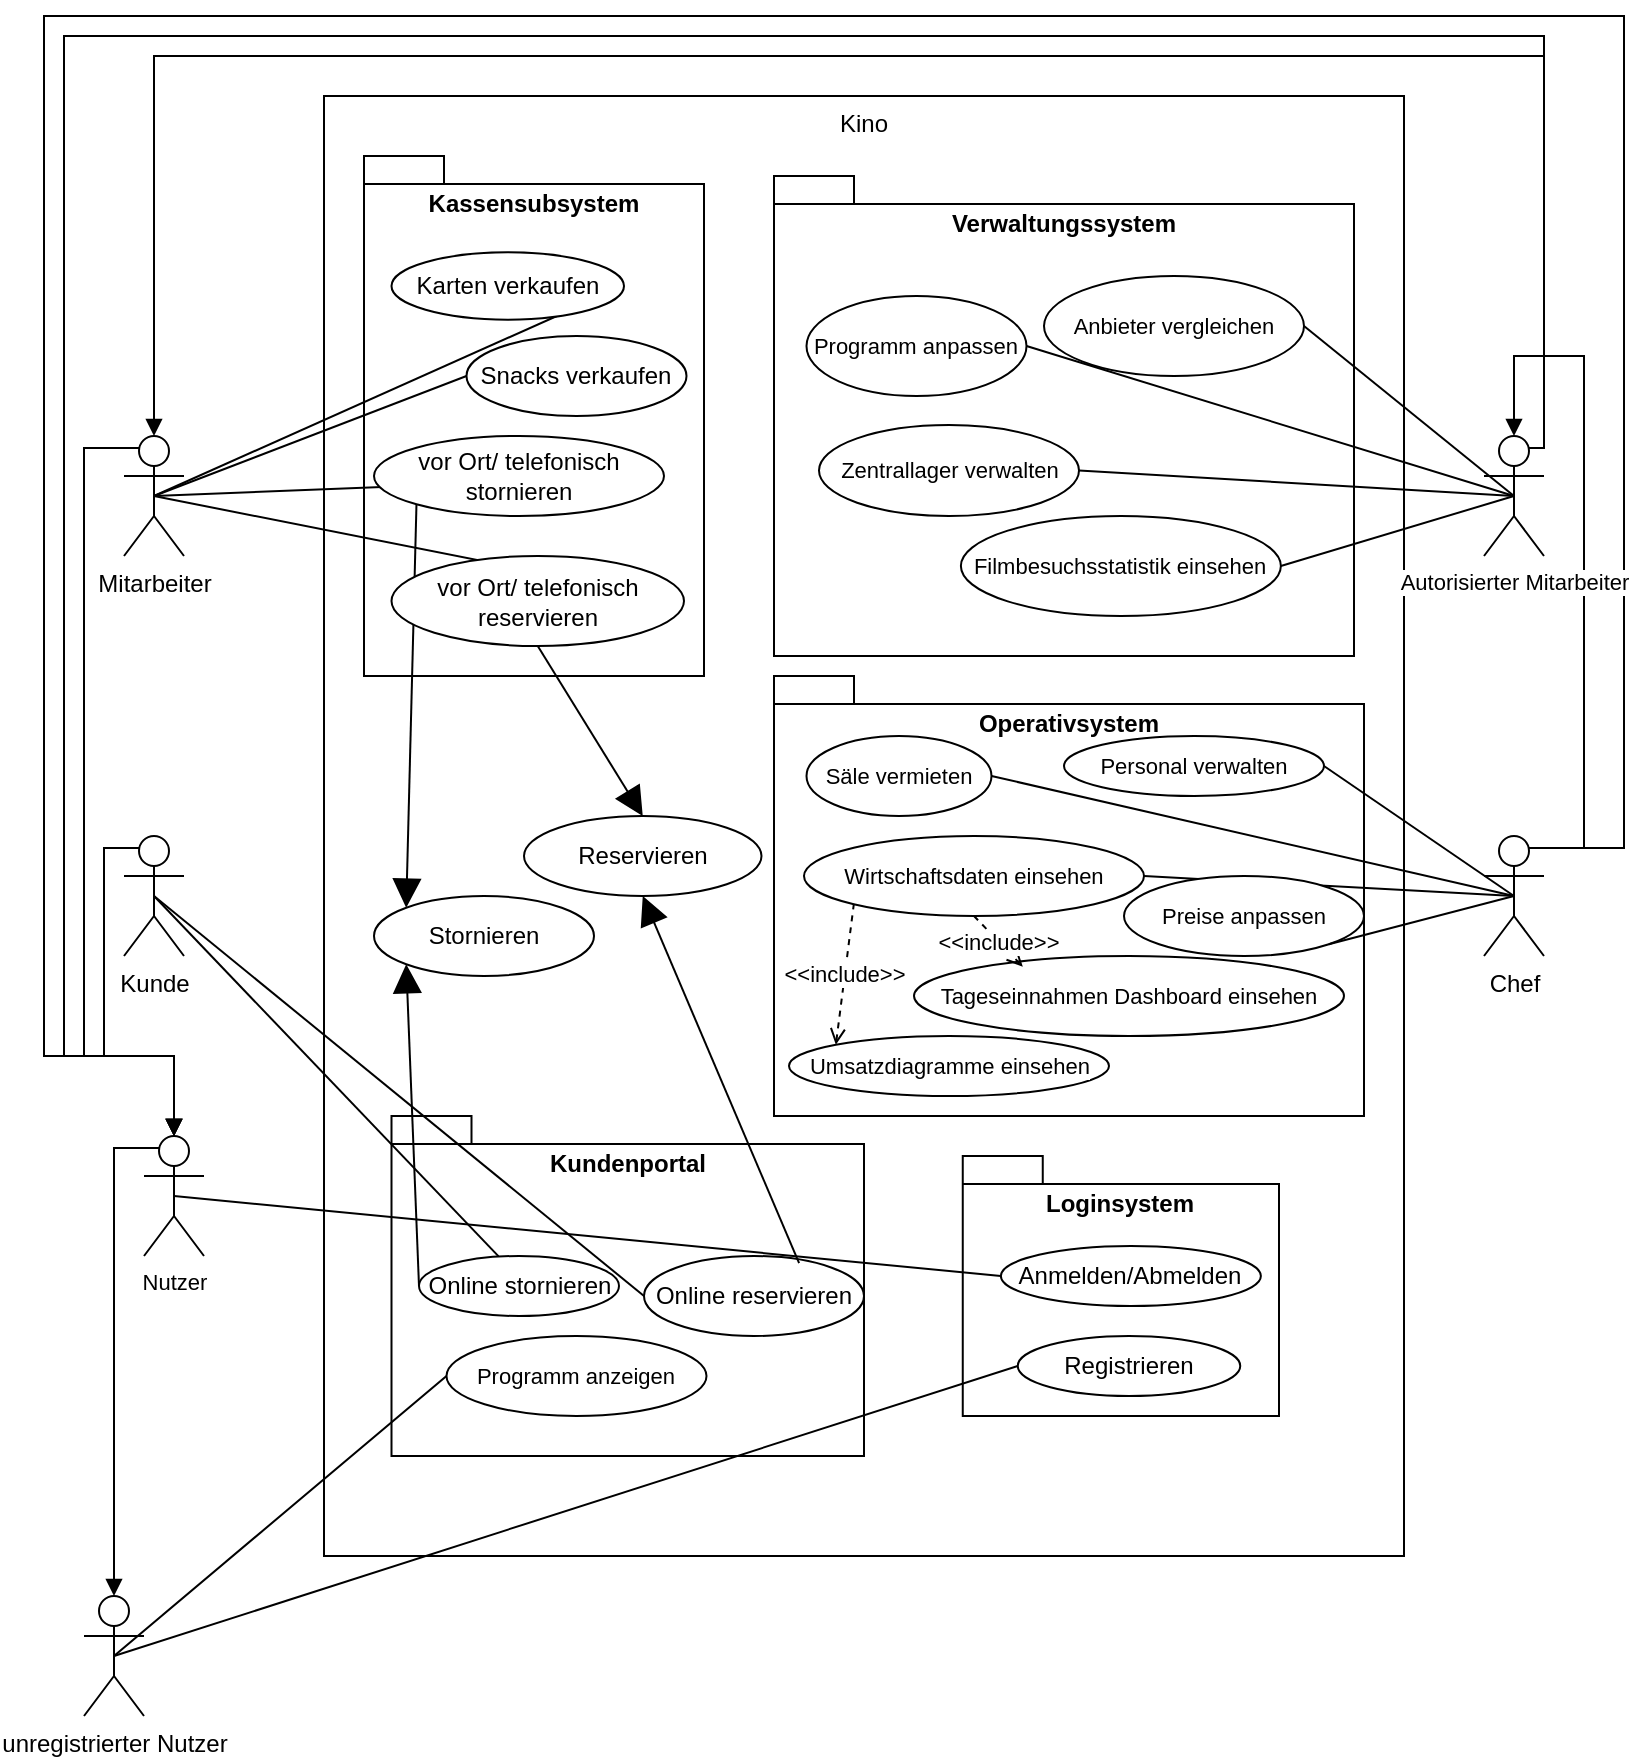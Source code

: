 <mxfile version="24.2.5" type="device">
  <diagram name="Page-1" id="mcp1PJNOSqDEv91YHYnR">
    <mxGraphModel dx="1050" dy="609" grid="1" gridSize="10" guides="1" tooltips="1" connect="1" arrows="1" fold="1" page="1" pageScale="1" pageWidth="850" pageHeight="1100" math="0" shadow="0">
      <root>
        <mxCell id="0" />
        <mxCell id="1" parent="0" />
        <mxCell id="X8HMs5meieHF2P_SXbaM-9" value="Kino" style="html=1;whiteSpace=wrap;verticalAlign=top;" parent="1" vertex="1">
          <mxGeometry x="180" y="130" width="540" height="730" as="geometry" />
        </mxCell>
        <mxCell id="VkydoZkAK0KneWHd4pO0-1" value="Operativsystem" style="shape=folder;fontStyle=1;spacingTop=10;tabWidth=40;tabHeight=14;tabPosition=left;html=1;whiteSpace=wrap;align=center;horizontal=1;verticalAlign=top;" parent="1" vertex="1">
          <mxGeometry x="405" y="420" width="295" height="220" as="geometry" />
        </mxCell>
        <mxCell id="X8HMs5meieHF2P_SXbaM-10" value="Kassensubsystem" style="shape=folder;fontStyle=1;spacingTop=10;tabWidth=40;tabHeight=14;tabPosition=left;html=1;whiteSpace=wrap;verticalAlign=top;" parent="1" vertex="1">
          <mxGeometry x="200" y="160" width="170" height="260" as="geometry" />
        </mxCell>
        <mxCell id="X8HMs5meieHF2P_SXbaM-1" value="Kunde" style="shape=umlActor;verticalLabelPosition=bottom;verticalAlign=top;html=1;" parent="1" vertex="1">
          <mxGeometry x="80" y="500" width="30" height="60" as="geometry" />
        </mxCell>
        <mxCell id="xfqGjSoW9sJtLygh_a_i-1" style="rounded=0;orthogonalLoop=1;jettySize=auto;html=1;exitX=0.5;exitY=0.5;exitDx=0;exitDy=0;exitPerimeter=0;entryX=1;entryY=0.5;entryDx=0;entryDy=0;endArrow=none;endFill=0;" edge="1" parent="1" source="X8HMs5meieHF2P_SXbaM-5" target="X8HMs5meieHF2P_SXbaM-41">
          <mxGeometry relative="1" as="geometry" />
        </mxCell>
        <mxCell id="X8HMs5meieHF2P_SXbaM-5" value="Chef" style="shape=umlActor;verticalLabelPosition=bottom;verticalAlign=top;html=1;" parent="1" vertex="1">
          <mxGeometry x="760" y="500" width="30" height="60" as="geometry" />
        </mxCell>
        <mxCell id="X8HMs5meieHF2P_SXbaM-24" style="edgeStyle=none;rounded=0;orthogonalLoop=1;jettySize=auto;html=1;exitX=0.5;exitY=0.5;exitDx=0;exitDy=0;exitPerimeter=0;entryX=1;entryY=0.5;entryDx=0;entryDy=0;strokeColor=default;align=center;verticalAlign=middle;fontFamily=Helvetica;fontSize=11;fontColor=default;labelBackgroundColor=default;endArrow=none;endFill=0;" parent="1" source="X8HMs5meieHF2P_SXbaM-3" target="X8HMs5meieHF2P_SXbaM-19" edge="1">
          <mxGeometry relative="1" as="geometry" />
        </mxCell>
        <mxCell id="X8HMs5meieHF2P_SXbaM-13" style="rounded=0;orthogonalLoop=1;jettySize=auto;html=1;exitX=0.5;exitY=0.5;exitDx=0;exitDy=0;exitPerimeter=0;entryX=1;entryY=0.5;entryDx=0;entryDy=0;endArrow=none;endFill=0;" parent="1" source="X8HMs5meieHF2P_SXbaM-3" target="X8HMs5meieHF2P_SXbaM-11" edge="1">
          <mxGeometry relative="1" as="geometry" />
        </mxCell>
        <mxCell id="X8HMs5meieHF2P_SXbaM-23" style="edgeStyle=none;rounded=0;orthogonalLoop=1;jettySize=auto;html=1;exitX=0.5;exitY=0.5;exitDx=0;exitDy=0;exitPerimeter=0;entryX=1;entryY=0.5;entryDx=0;entryDy=0;strokeColor=default;align=center;verticalAlign=middle;fontFamily=Helvetica;fontSize=11;fontColor=default;labelBackgroundColor=default;endArrow=none;endFill=0;" parent="1" source="X8HMs5meieHF2P_SXbaM-3" target="X8HMs5meieHF2P_SXbaM-15" edge="1">
          <mxGeometry relative="1" as="geometry" />
        </mxCell>
        <mxCell id="X8HMs5meieHF2P_SXbaM-20" value="Verwaltungssystem" style="shape=folder;fontStyle=1;spacingTop=10;tabWidth=40;tabHeight=14;tabPosition=left;html=1;whiteSpace=wrap;verticalAlign=top;" parent="1" vertex="1">
          <mxGeometry x="405" y="170" width="290" height="240" as="geometry" />
        </mxCell>
        <mxCell id="X8HMs5meieHF2P_SXbaM-52" style="edgeStyle=none;rounded=0;orthogonalLoop=1;jettySize=auto;html=1;exitX=0.5;exitY=0.5;exitDx=0;exitDy=0;exitPerimeter=0;entryX=1;entryY=0.5;entryDx=0;entryDy=0;strokeColor=default;align=center;verticalAlign=middle;fontFamily=Helvetica;fontSize=11;fontColor=default;labelBackgroundColor=default;endArrow=none;endFill=0;" parent="1" source="X8HMs5meieHF2P_SXbaM-26" target="X8HMs5meieHF2P_SXbaM-51" edge="1">
          <mxGeometry relative="1" as="geometry" />
        </mxCell>
        <mxCell id="X8HMs5meieHF2P_SXbaM-47" style="edgeStyle=none;rounded=0;orthogonalLoop=1;jettySize=auto;html=1;exitX=0.5;exitY=0.5;exitDx=0;exitDy=0;exitPerimeter=0;entryX=0;entryY=0.5;entryDx=0;entryDy=0;strokeColor=default;align=center;verticalAlign=middle;fontFamily=Helvetica;fontSize=11;fontColor=default;labelBackgroundColor=default;endArrow=none;endFill=0;" parent="1" source="X8HMs5meieHF2P_SXbaM-3" target="X8HMs5meieHF2P_SXbaM-45" edge="1">
          <mxGeometry relative="1" as="geometry" />
        </mxCell>
        <mxCell id="X8HMs5meieHF2P_SXbaM-3" value="Mitarbeiter" style="shape=umlActor;verticalLabelPosition=bottom;verticalAlign=top;html=1;" parent="1" vertex="1">
          <mxGeometry x="80" y="300" width="30" height="60" as="geometry" />
        </mxCell>
        <mxCell id="X8HMs5meieHF2P_SXbaM-32" style="edgeStyle=none;rounded=0;orthogonalLoop=1;jettySize=auto;html=1;exitX=1;exitY=0.5;exitDx=0;exitDy=0;entryX=0.5;entryY=0.5;entryDx=0;entryDy=0;entryPerimeter=0;strokeColor=default;align=center;verticalAlign=middle;fontFamily=Helvetica;fontSize=11;fontColor=default;labelBackgroundColor=default;endArrow=none;endFill=0;" parent="1" source="X8HMs5meieHF2P_SXbaM-27" target="X8HMs5meieHF2P_SXbaM-26" edge="1">
          <mxGeometry relative="1" as="geometry" />
        </mxCell>
        <mxCell id="X8HMs5meieHF2P_SXbaM-33" style="edgeStyle=none;rounded=0;orthogonalLoop=1;jettySize=auto;html=1;exitX=1;exitY=0.5;exitDx=0;exitDy=0;entryX=0.5;entryY=0.5;entryDx=0;entryDy=0;entryPerimeter=0;strokeColor=default;align=center;verticalAlign=middle;fontFamily=Helvetica;fontSize=11;fontColor=default;labelBackgroundColor=default;endArrow=none;endFill=0;" parent="1" source="X8HMs5meieHF2P_SXbaM-28" target="X8HMs5meieHF2P_SXbaM-26" edge="1">
          <mxGeometry relative="1" as="geometry" />
        </mxCell>
        <mxCell id="X8HMs5meieHF2P_SXbaM-34" style="edgeStyle=none;rounded=0;orthogonalLoop=1;jettySize=auto;html=1;exitX=1;exitY=0.5;exitDx=0;exitDy=0;entryX=0.5;entryY=0.5;entryDx=0;entryDy=0;entryPerimeter=0;strokeColor=default;align=center;verticalAlign=middle;fontFamily=Helvetica;fontSize=11;fontColor=default;labelBackgroundColor=default;endArrow=none;endFill=0;" parent="1" source="X8HMs5meieHF2P_SXbaM-29" target="X8HMs5meieHF2P_SXbaM-5" edge="1">
          <mxGeometry relative="1" as="geometry" />
        </mxCell>
        <mxCell id="X8HMs5meieHF2P_SXbaM-11" value="Karten verkaufen" style="ellipse;whiteSpace=wrap;html=1;" parent="1" vertex="1">
          <mxGeometry x="213.75" y="208.18" width="116.25" height="33.64" as="geometry" />
        </mxCell>
        <mxCell id="X8HMs5meieHF2P_SXbaM-19" value="vor Ort/ telefonisch stornieren" style="ellipse;whiteSpace=wrap;html=1;" parent="1" vertex="1">
          <mxGeometry x="205" y="300" width="145" height="40" as="geometry" />
        </mxCell>
        <mxCell id="X8HMs5meieHF2P_SXbaM-27" value="Programm anpassen" style="ellipse;whiteSpace=wrap;html=1;fontFamily=Helvetica;fontSize=11;fontColor=default;labelBackgroundColor=default;" parent="1" vertex="1">
          <mxGeometry x="421.25" y="230" width="110" height="50" as="geometry" />
        </mxCell>
        <mxCell id="X8HMs5meieHF2P_SXbaM-29" value="Wirtschaftsdaten einsehen" style="ellipse;whiteSpace=wrap;html=1;fontFamily=Helvetica;fontSize=11;fontColor=default;labelBackgroundColor=default;" parent="1" vertex="1">
          <mxGeometry x="420" y="500" width="170" height="40" as="geometry" />
        </mxCell>
        <mxCell id="X8HMs5meieHF2P_SXbaM-37" value="Preise anpassen" style="ellipse;whiteSpace=wrap;html=1;fontFamily=Helvetica;fontSize=11;fontColor=default;labelBackgroundColor=default;" parent="1" vertex="1">
          <mxGeometry x="580" y="520" width="120" height="40" as="geometry" />
        </mxCell>
        <mxCell id="X8HMs5meieHF2P_SXbaM-38" style="edgeStyle=none;rounded=0;orthogonalLoop=1;jettySize=auto;html=1;exitX=0.5;exitY=0.5;exitDx=0;exitDy=0;exitPerimeter=0;entryX=1;entryY=1;entryDx=0;entryDy=0;strokeColor=default;align=center;verticalAlign=middle;fontFamily=Helvetica;fontSize=11;fontColor=default;labelBackgroundColor=default;endArrow=none;endFill=0;" parent="1" source="X8HMs5meieHF2P_SXbaM-5" target="X8HMs5meieHF2P_SXbaM-37" edge="1">
          <mxGeometry relative="1" as="geometry" />
        </mxCell>
        <mxCell id="X8HMs5meieHF2P_SXbaM-28" value="Anbieter vergleichen" style="ellipse;whiteSpace=wrap;html=1;fontFamily=Helvetica;fontSize=11;fontColor=default;labelBackgroundColor=default;" parent="1" vertex="1">
          <mxGeometry x="540" y="220" width="130" height="50" as="geometry" />
        </mxCell>
        <mxCell id="X8HMs5meieHF2P_SXbaM-45" value="Snacks verkaufen" style="ellipse;whiteSpace=wrap;html=1;" parent="1" vertex="1">
          <mxGeometry x="251.25" y="250" width="110" height="40" as="geometry" />
        </mxCell>
        <mxCell id="X8HMs5meieHF2P_SXbaM-48" value="Zentrallager verwalten" style="ellipse;whiteSpace=wrap;html=1;fontFamily=Helvetica;fontSize=11;fontColor=default;labelBackgroundColor=default;" parent="1" vertex="1">
          <mxGeometry x="427.5" y="294.55" width="130" height="45.45" as="geometry" />
        </mxCell>
        <mxCell id="X8HMs5meieHF2P_SXbaM-49" style="edgeStyle=none;rounded=0;orthogonalLoop=1;jettySize=auto;html=1;exitX=1;exitY=0.5;exitDx=0;exitDy=0;entryX=0.5;entryY=0.5;entryDx=0;entryDy=0;entryPerimeter=0;strokeColor=default;align=center;verticalAlign=middle;fontFamily=Helvetica;fontSize=11;fontColor=default;labelBackgroundColor=default;endArrow=none;endFill=0;" parent="1" source="X8HMs5meieHF2P_SXbaM-48" target="X8HMs5meieHF2P_SXbaM-26" edge="1">
          <mxGeometry relative="1" as="geometry" />
        </mxCell>
        <mxCell id="X8HMs5meieHF2P_SXbaM-41" value="Säle vermieten" style="ellipse;whiteSpace=wrap;html=1;fontFamily=Helvetica;fontSize=11;fontColor=default;labelBackgroundColor=default;" parent="1" vertex="1">
          <mxGeometry x="421.25" y="450" width="92.5" height="40" as="geometry" />
        </mxCell>
        <mxCell id="X8HMs5meieHF2P_SXbaM-51" value="Filmbesuchsstatistik einsehen" style="ellipse;whiteSpace=wrap;html=1;fontFamily=Helvetica;fontSize=11;fontColor=default;labelBackgroundColor=default;" parent="1" vertex="1">
          <mxGeometry x="498.44" y="340" width="160" height="50" as="geometry" />
        </mxCell>
        <mxCell id="LIQOnRve1jrSHosx-wEA-3" value="Reservieren" style="ellipse;whiteSpace=wrap;html=1;" parent="1" vertex="1">
          <mxGeometry x="280" y="490" width="118.75" height="40" as="geometry" />
        </mxCell>
        <mxCell id="LIQOnRve1jrSHosx-wEA-6" value="" style="endArrow=block;endSize=12;html=1;rounded=0;entryX=0.5;entryY=0;entryDx=0;entryDy=0;exitX=0.5;exitY=1;exitDx=0;exitDy=0;endFill=1;" parent="1" source="X8HMs5meieHF2P_SXbaM-15" target="LIQOnRve1jrSHosx-wEA-3" edge="1">
          <mxGeometry width="160" relative="1" as="geometry">
            <mxPoint x="374" y="533" as="sourcePoint" />
            <mxPoint x="330" y="430" as="targetPoint" />
          </mxGeometry>
        </mxCell>
        <mxCell id="X8HMs5meieHF2P_SXbaM-16" value="Kundenportal" style="shape=folder;fontStyle=1;spacingTop=10;tabWidth=40;tabHeight=14;tabPosition=left;html=1;whiteSpace=wrap;verticalAlign=top;" parent="1" vertex="1">
          <mxGeometry x="213.75" y="640" width="236.25" height="170" as="geometry" />
        </mxCell>
        <mxCell id="X8HMs5meieHF2P_SXbaM-17" value="Online reservieren" style="ellipse;whiteSpace=wrap;html=1;" parent="1" vertex="1">
          <mxGeometry x="340" y="710" width="110" height="40" as="geometry" />
        </mxCell>
        <mxCell id="X8HMs5meieHF2P_SXbaM-18" value="Online stornieren" style="ellipse;whiteSpace=wrap;html=1;" parent="1" vertex="1">
          <mxGeometry x="227.5" y="710" width="100" height="30" as="geometry" />
        </mxCell>
        <mxCell id="X8HMs5meieHF2P_SXbaM-22" style="edgeStyle=none;rounded=0;orthogonalLoop=1;jettySize=auto;html=1;exitX=0.5;exitY=0.5;exitDx=0;exitDy=0;exitPerimeter=0;entryX=0.398;entryY=0.007;entryDx=0;entryDy=0;strokeColor=default;align=center;verticalAlign=middle;fontFamily=Helvetica;fontSize=11;fontColor=default;labelBackgroundColor=default;endArrow=none;endFill=0;entryPerimeter=0;" parent="1" source="X8HMs5meieHF2P_SXbaM-1" target="X8HMs5meieHF2P_SXbaM-18" edge="1">
          <mxGeometry relative="1" as="geometry" />
        </mxCell>
        <mxCell id="X8HMs5meieHF2P_SXbaM-21" style="edgeStyle=none;rounded=0;orthogonalLoop=1;jettySize=auto;html=1;exitX=0.5;exitY=0.5;exitDx=0;exitDy=0;exitPerimeter=0;strokeColor=default;align=center;verticalAlign=middle;fontFamily=Helvetica;fontSize=11;fontColor=default;labelBackgroundColor=default;endArrow=none;endFill=0;entryX=0;entryY=0.5;entryDx=0;entryDy=0;" parent="1" source="X8HMs5meieHF2P_SXbaM-1" target="X8HMs5meieHF2P_SXbaM-17" edge="1">
          <mxGeometry relative="1" as="geometry" />
        </mxCell>
        <mxCell id="LIQOnRve1jrSHosx-wEA-5" value="" style="endArrow=block;endSize=12;html=1;rounded=0;entryX=0.5;entryY=1;entryDx=0;entryDy=0;exitX=0.705;exitY=0.09;exitDx=0;exitDy=0;exitPerimeter=0;endFill=1;" parent="1" source="X8HMs5meieHF2P_SXbaM-17" target="LIQOnRve1jrSHosx-wEA-3" edge="1">
          <mxGeometry width="160" relative="1" as="geometry">
            <mxPoint x="221.25" y="539.5" as="sourcePoint" />
            <mxPoint x="381.25" y="539.5" as="targetPoint" />
          </mxGeometry>
        </mxCell>
        <mxCell id="LIQOnRve1jrSHosx-wEA-8" value="Stornieren" style="ellipse;whiteSpace=wrap;html=1;" parent="1" vertex="1">
          <mxGeometry x="205" y="530" width="110" height="40" as="geometry" />
        </mxCell>
        <mxCell id="LIQOnRve1jrSHosx-wEA-9" value="" style="endArrow=block;endSize=12;html=1;rounded=0;entryX=0;entryY=0;entryDx=0;entryDy=0;exitX=0;exitY=1;exitDx=0;exitDy=0;endFill=1;" parent="1" source="X8HMs5meieHF2P_SXbaM-19" target="LIQOnRve1jrSHosx-wEA-8" edge="1">
          <mxGeometry width="160" relative="1" as="geometry">
            <mxPoint x="240" y="390" as="sourcePoint" />
            <mxPoint x="273" y="475" as="targetPoint" />
          </mxGeometry>
        </mxCell>
        <mxCell id="LIQOnRve1jrSHosx-wEA-10" value="" style="endArrow=block;endSize=12;html=1;rounded=0;entryX=0;entryY=1;entryDx=0;entryDy=0;exitX=0;exitY=0.5;exitDx=0;exitDy=0;endFill=1;" parent="1" source="X8HMs5meieHF2P_SXbaM-18" target="LIQOnRve1jrSHosx-wEA-8" edge="1">
          <mxGeometry width="160" relative="1" as="geometry">
            <mxPoint x="289.5" y="720" as="sourcePoint" />
            <mxPoint x="230.5" y="566" as="targetPoint" />
          </mxGeometry>
        </mxCell>
        <mxCell id="LIQOnRve1jrSHosx-wEA-39" style="edgeStyle=none;rounded=0;orthogonalLoop=1;jettySize=auto;html=1;exitX=0.5;exitY=0.5;exitDx=0;exitDy=0;exitPerimeter=0;entryX=0;entryY=0.5;entryDx=0;entryDy=0;strokeColor=default;align=center;verticalAlign=middle;fontFamily=Helvetica;fontSize=11;fontColor=default;labelBackgroundColor=default;startArrow=none;startFill=0;endArrow=none;endFill=0;" parent="1" source="LIQOnRve1jrSHosx-wEA-11" target="LIQOnRve1jrSHosx-wEA-37" edge="1">
          <mxGeometry relative="1" as="geometry" />
        </mxCell>
        <mxCell id="LIQOnRve1jrSHosx-wEA-11" value="unregistrierter Nutzer" style="shape=umlActor;verticalLabelPosition=bottom;verticalAlign=top;html=1;" parent="1" vertex="1">
          <mxGeometry x="60" y="880" width="30" height="60" as="geometry" />
        </mxCell>
        <mxCell id="LIQOnRve1jrSHosx-wEA-20" style="edgeStyle=orthogonalEdgeStyle;rounded=0;orthogonalLoop=1;jettySize=auto;html=1;exitX=0.25;exitY=0.1;exitDx=0;exitDy=0;exitPerimeter=0;strokeColor=default;align=center;verticalAlign=middle;fontFamily=Helvetica;fontSize=11;fontColor=default;labelBackgroundColor=default;endArrow=block;endFill=1;entryX=0.5;entryY=0;entryDx=0;entryDy=0;entryPerimeter=0;startArrow=none;startFill=0;" parent="1" source="LIQOnRve1jrSHosx-wEA-22" target="LIQOnRve1jrSHosx-wEA-11" edge="1">
          <mxGeometry relative="1" as="geometry">
            <mxPoint x="785" y="310" as="targetPoint" />
            <mxPoint x="105" y="310" as="sourcePoint" />
            <Array as="points">
              <mxPoint x="75" y="656" />
            </Array>
          </mxGeometry>
        </mxCell>
        <mxCell id="LIQOnRve1jrSHosx-wEA-22" value="Nutzer" style="shape=umlActor;verticalLabelPosition=bottom;verticalAlign=top;html=1;fontFamily=Helvetica;fontSize=11;fontColor=default;labelBackgroundColor=default;" parent="1" vertex="1">
          <mxGeometry x="90" y="650" width="30" height="60" as="geometry" />
        </mxCell>
        <mxCell id="LIQOnRve1jrSHosx-wEA-25" style="edgeStyle=orthogonalEdgeStyle;rounded=0;orthogonalLoop=1;jettySize=auto;html=1;exitX=0.25;exitY=0.1;exitDx=0;exitDy=0;exitPerimeter=0;entryX=0.5;entryY=0;entryDx=0;entryDy=0;entryPerimeter=0;strokeColor=default;align=center;verticalAlign=middle;fontFamily=Helvetica;fontSize=11;fontColor=default;labelBackgroundColor=default;startArrow=none;startFill=0;endArrow=block;endFill=1;" parent="1" source="X8HMs5meieHF2P_SXbaM-1" target="LIQOnRve1jrSHosx-wEA-22" edge="1">
          <mxGeometry relative="1" as="geometry">
            <Array as="points">
              <mxPoint x="70" y="506" />
              <mxPoint x="70" y="610" />
              <mxPoint x="105" y="610" />
            </Array>
          </mxGeometry>
        </mxCell>
        <mxCell id="LIQOnRve1jrSHosx-wEA-26" style="edgeStyle=orthogonalEdgeStyle;rounded=0;orthogonalLoop=1;jettySize=auto;html=1;exitX=0.25;exitY=0.1;exitDx=0;exitDy=0;exitPerimeter=0;entryX=0.5;entryY=0;entryDx=0;entryDy=0;entryPerimeter=0;strokeColor=default;align=center;verticalAlign=middle;fontFamily=Helvetica;fontSize=11;fontColor=default;labelBackgroundColor=default;startArrow=none;startFill=0;endArrow=block;endFill=1;" parent="1" source="X8HMs5meieHF2P_SXbaM-3" target="LIQOnRve1jrSHosx-wEA-22" edge="1">
          <mxGeometry relative="1" as="geometry">
            <Array as="points">
              <mxPoint x="60" y="306" />
              <mxPoint x="60" y="610" />
              <mxPoint x="105" y="610" />
            </Array>
          </mxGeometry>
        </mxCell>
        <mxCell id="LIQOnRve1jrSHosx-wEA-27" style="edgeStyle=orthogonalEdgeStyle;rounded=0;orthogonalLoop=1;jettySize=auto;html=1;exitX=0.75;exitY=0.1;exitDx=0;exitDy=0;exitPerimeter=0;entryX=0.5;entryY=0;entryDx=0;entryDy=0;entryPerimeter=0;strokeColor=default;align=center;verticalAlign=middle;fontFamily=Helvetica;fontSize=11;fontColor=default;labelBackgroundColor=default;startArrow=none;startFill=0;endArrow=block;endFill=1;" parent="1" source="X8HMs5meieHF2P_SXbaM-26" target="LIQOnRve1jrSHosx-wEA-22" edge="1">
          <mxGeometry relative="1" as="geometry">
            <Array as="points">
              <mxPoint x="790" y="306" />
              <mxPoint x="790" y="100" />
              <mxPoint x="50" y="100" />
              <mxPoint x="50" y="610" />
              <mxPoint x="105" y="610" />
            </Array>
          </mxGeometry>
        </mxCell>
        <mxCell id="LIQOnRve1jrSHosx-wEA-29" style="edgeStyle=orthogonalEdgeStyle;rounded=0;orthogonalLoop=1;jettySize=auto;html=1;exitX=0.75;exitY=0.1;exitDx=0;exitDy=0;exitPerimeter=0;entryX=0.5;entryY=0;entryDx=0;entryDy=0;entryPerimeter=0;strokeColor=default;align=center;verticalAlign=middle;fontFamily=Helvetica;fontSize=11;fontColor=default;labelBackgroundColor=default;startArrow=none;startFill=0;endArrow=block;endFill=1;" parent="1" source="X8HMs5meieHF2P_SXbaM-5" target="LIQOnRve1jrSHosx-wEA-22" edge="1">
          <mxGeometry relative="1" as="geometry">
            <Array as="points">
              <mxPoint x="830" y="506" />
              <mxPoint x="830" y="90" />
              <mxPoint x="40" y="90" />
              <mxPoint x="40" y="610" />
              <mxPoint x="105" y="610" />
            </Array>
          </mxGeometry>
        </mxCell>
        <mxCell id="LIQOnRve1jrSHosx-wEA-36" style="edgeStyle=orthogonalEdgeStyle;rounded=0;orthogonalLoop=1;jettySize=auto;html=1;exitX=0.5;exitY=0;exitDx=0;exitDy=0;exitPerimeter=0;entryX=0.75;entryY=0.1;entryDx=0;entryDy=0;entryPerimeter=0;strokeColor=default;align=center;verticalAlign=middle;fontFamily=Helvetica;fontSize=11;fontColor=default;labelBackgroundColor=default;startArrow=block;startFill=1;endArrow=none;endFill=0;" parent="1" source="X8HMs5meieHF2P_SXbaM-26" target="X8HMs5meieHF2P_SXbaM-5" edge="1">
          <mxGeometry relative="1" as="geometry">
            <Array as="points">
              <mxPoint x="775" y="260" />
              <mxPoint x="810" y="260" />
              <mxPoint x="810" y="506" />
            </Array>
          </mxGeometry>
        </mxCell>
        <mxCell id="LIQOnRve1jrSHosx-wEA-37" value="Programm anzeigen" style="ellipse;whiteSpace=wrap;html=1;fontFamily=Helvetica;fontSize=11;fontColor=default;labelBackgroundColor=default;" parent="1" vertex="1">
          <mxGeometry x="241.25" y="750" width="130" height="40" as="geometry" />
        </mxCell>
        <mxCell id="LIQOnRve1jrSHosx-wEA-42" value="Personal verwalten" style="ellipse;whiteSpace=wrap;html=1;fontFamily=Helvetica;fontSize=11;fontColor=default;labelBackgroundColor=default;" parent="1" vertex="1">
          <mxGeometry x="550" y="450" width="130" height="30" as="geometry" />
        </mxCell>
        <mxCell id="LIQOnRve1jrSHosx-wEA-43" style="edgeStyle=none;rounded=0;orthogonalLoop=1;jettySize=auto;html=1;exitX=0.5;exitY=0.5;exitDx=0;exitDy=0;exitPerimeter=0;entryX=1;entryY=0.5;entryDx=0;entryDy=0;strokeColor=default;align=center;verticalAlign=middle;fontFamily=Helvetica;fontSize=11;fontColor=default;labelBackgroundColor=default;startArrow=none;startFill=0;endArrow=none;endFill=0;" parent="1" source="X8HMs5meieHF2P_SXbaM-5" target="LIQOnRve1jrSHosx-wEA-42" edge="1">
          <mxGeometry relative="1" as="geometry" />
        </mxCell>
        <mxCell id="LIQOnRve1jrSHosx-wEA-45" style="edgeStyle=orthogonalEdgeStyle;rounded=0;orthogonalLoop=1;jettySize=auto;html=1;exitX=0.5;exitY=0;exitDx=0;exitDy=0;exitPerimeter=0;entryX=0.75;entryY=0.1;entryDx=0;entryDy=0;entryPerimeter=0;strokeColor=default;align=center;verticalAlign=middle;fontFamily=Helvetica;fontSize=11;fontColor=default;labelBackgroundColor=default;startArrow=block;startFill=1;endArrow=none;endFill=0;" parent="1" source="X8HMs5meieHF2P_SXbaM-3" target="X8HMs5meieHF2P_SXbaM-26" edge="1">
          <mxGeometry relative="1" as="geometry">
            <Array as="points">
              <mxPoint x="95" y="110" />
              <mxPoint x="790" y="110" />
              <mxPoint x="790" y="306" />
            </Array>
          </mxGeometry>
        </mxCell>
        <mxCell id="LIQOnRve1jrSHosx-wEA-46" value="Umsatzdiagramme einsehen" style="ellipse;whiteSpace=wrap;html=1;fontFamily=Helvetica;fontSize=11;fontColor=default;labelBackgroundColor=default;" parent="1" vertex="1">
          <mxGeometry x="412.5" y="600" width="160" height="30" as="geometry" />
        </mxCell>
        <mxCell id="LIQOnRve1jrSHosx-wEA-47" value="&amp;lt;&amp;lt;include&amp;gt;&amp;gt;" style="endArrow=none;endSize=12;dashed=1;html=1;rounded=0;strokeColor=default;align=center;verticalAlign=middle;fontFamily=Helvetica;fontSize=11;fontColor=default;labelBackgroundColor=default;entryX=0;entryY=1;entryDx=0;entryDy=0;exitX=0;exitY=0;exitDx=0;exitDy=0;startArrow=open;startFill=0;endFill=0;" parent="1" source="LIQOnRve1jrSHosx-wEA-46" target="X8HMs5meieHF2P_SXbaM-29" edge="1">
          <mxGeometry width="160" relative="1" as="geometry">
            <mxPoint x="420" y="580" as="sourcePoint" />
            <mxPoint x="580" y="580" as="targetPoint" />
          </mxGeometry>
        </mxCell>
        <mxCell id="LIQOnRve1jrSHosx-wEA-48" value="Tageseinnahmen Dashboard einsehen" style="ellipse;whiteSpace=wrap;html=1;fontFamily=Helvetica;fontSize=11;fontColor=default;labelBackgroundColor=default;" parent="1" vertex="1">
          <mxGeometry x="475" y="560" width="215" height="40" as="geometry" />
        </mxCell>
        <mxCell id="LIQOnRve1jrSHosx-wEA-49" value="&amp;lt;&amp;lt;include&amp;gt;&amp;gt;" style="endArrow=none;endSize=12;dashed=1;html=1;rounded=0;strokeColor=default;align=center;verticalAlign=middle;fontFamily=Helvetica;fontSize=11;fontColor=default;labelBackgroundColor=default;entryX=0.5;entryY=1;entryDx=0;entryDy=0;exitX=0.253;exitY=0.133;exitDx=0;exitDy=0;startArrow=open;startFill=0;endFill=0;exitPerimeter=0;" parent="1" source="LIQOnRve1jrSHosx-wEA-48" target="X8HMs5meieHF2P_SXbaM-29" edge="1">
          <mxGeometry width="160" relative="1" as="geometry">
            <mxPoint x="445" y="615" as="sourcePoint" />
            <mxPoint x="486" y="522" as="targetPoint" />
          </mxGeometry>
        </mxCell>
        <mxCell id="X8HMs5meieHF2P_SXbaM-15" value="vor Ort/ telefonisch reservieren" style="ellipse;whiteSpace=wrap;html=1;" parent="1" vertex="1">
          <mxGeometry x="213.75" y="360" width="146.25" height="45" as="geometry" />
        </mxCell>
        <mxCell id="LIQOnRve1jrSHosx-wEA-50" value="" style="group" parent="1" vertex="1" connectable="0">
          <mxGeometry x="499.38" y="660" width="158.12" height="130" as="geometry" />
        </mxCell>
        <mxCell id="LIQOnRve1jrSHosx-wEA-34" value="Loginsystem" style="shape=folder;fontStyle=1;spacingTop=10;tabWidth=40;tabHeight=14;tabPosition=left;html=1;whiteSpace=wrap;verticalAlign=top;" parent="LIQOnRve1jrSHosx-wEA-50" vertex="1">
          <mxGeometry width="158.12" height="130" as="geometry" />
        </mxCell>
        <mxCell id="LIQOnRve1jrSHosx-wEA-14" value="Registrieren" style="ellipse;whiteSpace=wrap;html=1;" parent="LIQOnRve1jrSHosx-wEA-50" vertex="1">
          <mxGeometry x="27.5" y="90" width="111.25" height="30" as="geometry" />
        </mxCell>
        <mxCell id="LIQOnRve1jrSHosx-wEA-18" value="Anmelden/Abmelden" style="ellipse;whiteSpace=wrap;html=1;" parent="LIQOnRve1jrSHosx-wEA-50" vertex="1">
          <mxGeometry x="19.06" y="45" width="130" height="30" as="geometry" />
        </mxCell>
        <mxCell id="LIQOnRve1jrSHosx-wEA-23" style="edgeStyle=none;rounded=0;orthogonalLoop=1;jettySize=auto;html=1;exitX=0.5;exitY=0.5;exitDx=0;exitDy=0;exitPerimeter=0;entryX=0;entryY=0.5;entryDx=0;entryDy=0;strokeColor=default;align=center;verticalAlign=middle;fontFamily=Helvetica;fontSize=11;fontColor=default;labelBackgroundColor=default;startArrow=none;startFill=0;endArrow=none;endFill=0;" parent="1" source="LIQOnRve1jrSHosx-wEA-22" target="LIQOnRve1jrSHosx-wEA-18" edge="1">
          <mxGeometry relative="1" as="geometry" />
        </mxCell>
        <mxCell id="LIQOnRve1jrSHosx-wEA-16" style="rounded=0;orthogonalLoop=1;jettySize=auto;html=1;exitX=0.5;exitY=0.5;exitDx=0;exitDy=0;exitPerimeter=0;entryX=0;entryY=0.5;entryDx=0;entryDy=0;startArrow=none;startFill=0;endArrow=none;endFill=0;" parent="1" source="LIQOnRve1jrSHosx-wEA-11" target="LIQOnRve1jrSHosx-wEA-14" edge="1">
          <mxGeometry relative="1" as="geometry" />
        </mxCell>
        <mxCell id="X8HMs5meieHF2P_SXbaM-26" value="Autorisierter Mitarbeiter" style="shape=umlActor;verticalLabelPosition=bottom;verticalAlign=top;html=1;fontFamily=Helvetica;fontSize=11;fontColor=default;labelBackgroundColor=default;" parent="1" vertex="1">
          <mxGeometry x="760" y="300" width="30" height="60" as="geometry" />
        </mxCell>
      </root>
    </mxGraphModel>
  </diagram>
</mxfile>
